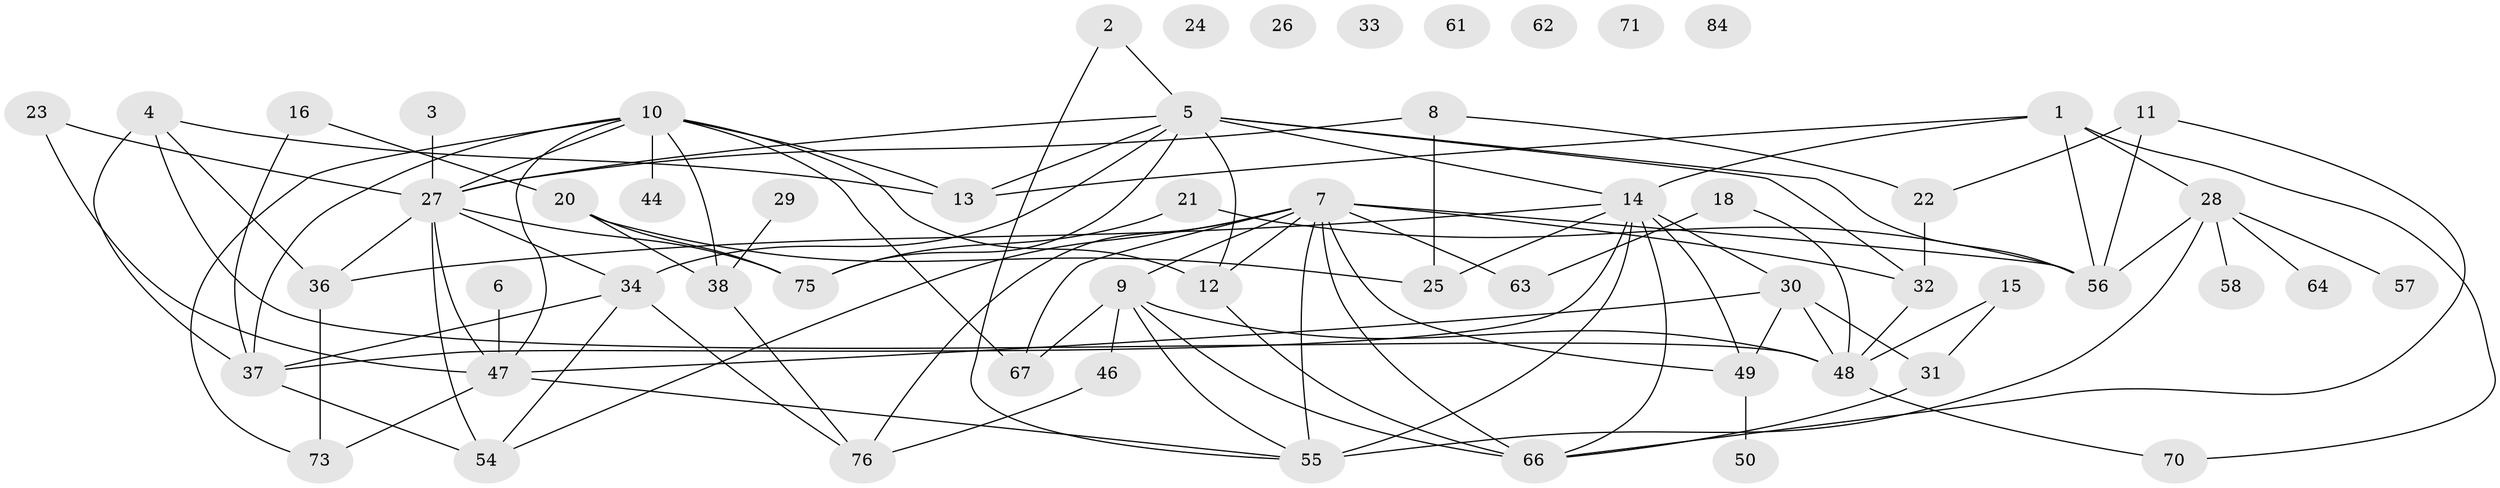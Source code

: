 // Generated by graph-tools (version 1.1) at 2025/23/03/03/25 07:23:28]
// undirected, 58 vertices, 102 edges
graph export_dot {
graph [start="1"]
  node [color=gray90,style=filled];
  1 [super="+85"];
  2;
  3;
  4;
  5 [super="+43"];
  6;
  7 [super="+41"];
  8 [super="+53"];
  9 [super="+42"];
  10 [super="+51"];
  11 [super="+19"];
  12;
  13 [super="+80"];
  14 [super="+17"];
  15 [super="+35"];
  16;
  18 [super="+40"];
  20 [super="+69"];
  21;
  22 [super="+45"];
  23;
  24;
  25;
  26;
  27 [super="+72"];
  28 [super="+39"];
  29;
  30 [super="+60"];
  31;
  32;
  33;
  34;
  36 [super="+52"];
  37 [super="+83"];
  38 [super="+81"];
  44;
  46;
  47 [super="+68"];
  48 [super="+65"];
  49 [super="+82"];
  50;
  54 [super="+59"];
  55;
  56 [super="+79"];
  57;
  58;
  61;
  62;
  63;
  64;
  66 [super="+74"];
  67;
  70;
  71;
  73;
  75 [super="+78"];
  76 [super="+77"];
  84;
  1 -- 13;
  1 -- 28;
  1 -- 70;
  1 -- 14;
  1 -- 56;
  2 -- 55;
  2 -- 5;
  3 -- 27;
  4 -- 13;
  4 -- 36;
  4 -- 37;
  4 -- 48;
  5 -- 12 [weight=2];
  5 -- 13;
  5 -- 32;
  5 -- 34;
  5 -- 14;
  5 -- 56;
  5 -- 27;
  5 -- 75;
  6 -- 47;
  7 -- 9;
  7 -- 49;
  7 -- 54;
  7 -- 55 [weight=2];
  7 -- 63;
  7 -- 67;
  7 -- 76;
  7 -- 32;
  7 -- 66;
  7 -- 12;
  7 -- 56;
  8 -- 25;
  8 -- 27;
  8 -- 22;
  9 -- 48;
  9 -- 67;
  9 -- 46;
  9 -- 55;
  9 -- 66;
  10 -- 12;
  10 -- 13;
  10 -- 44;
  10 -- 47;
  10 -- 73;
  10 -- 67;
  10 -- 38;
  10 -- 37;
  10 -- 27;
  11 -- 22;
  11 -- 56;
  11 -- 66;
  12 -- 66;
  14 -- 30;
  14 -- 37;
  14 -- 55;
  14 -- 49;
  14 -- 25;
  14 -- 36;
  14 -- 66;
  15 -- 31;
  15 -- 48;
  16 -- 20;
  16 -- 37;
  18 -- 48;
  18 -- 63;
  20 -- 38;
  20 -- 25;
  20 -- 75;
  21 -- 75;
  21 -- 56;
  22 -- 32;
  23 -- 27;
  23 -- 47;
  27 -- 34;
  27 -- 54;
  27 -- 47;
  27 -- 36;
  27 -- 75;
  28 -- 55;
  28 -- 56;
  28 -- 64;
  28 -- 57;
  28 -- 58;
  29 -- 38;
  30 -- 47;
  30 -- 49;
  30 -- 31;
  30 -- 48;
  31 -- 66;
  32 -- 48;
  34 -- 76;
  34 -- 37;
  34 -- 54;
  36 -- 73;
  37 -- 54;
  38 -- 76;
  46 -- 76;
  47 -- 55;
  47 -- 73;
  48 -- 70;
  49 -- 50;
}

